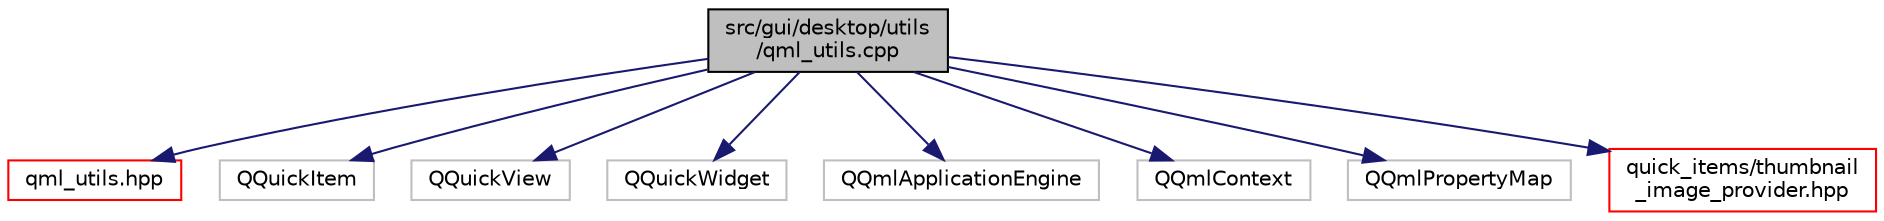 digraph "src/gui/desktop/utils/qml_utils.cpp"
{
 // LATEX_PDF_SIZE
  edge [fontname="Helvetica",fontsize="10",labelfontname="Helvetica",labelfontsize="10"];
  node [fontname="Helvetica",fontsize="10",shape=record];
  Node1 [label="src/gui/desktop/utils\l/qml_utils.cpp",height=0.2,width=0.4,color="black", fillcolor="grey75", style="filled", fontcolor="black",tooltip=" "];
  Node1 -> Node2 [color="midnightblue",fontsize="10",style="solid",fontname="Helvetica"];
  Node2 [label="qml_utils.hpp",height=0.2,width=0.4,color="red", fillcolor="white", style="filled",URL="$qml__utils_8hpp.html",tooltip=" "];
  Node1 -> Node47 [color="midnightblue",fontsize="10",style="solid",fontname="Helvetica"];
  Node47 [label="QQuickItem",height=0.2,width=0.4,color="grey75", fillcolor="white", style="filled",tooltip=" "];
  Node1 -> Node48 [color="midnightblue",fontsize="10",style="solid",fontname="Helvetica"];
  Node48 [label="QQuickView",height=0.2,width=0.4,color="grey75", fillcolor="white", style="filled",tooltip=" "];
  Node1 -> Node49 [color="midnightblue",fontsize="10",style="solid",fontname="Helvetica"];
  Node49 [label="QQuickWidget",height=0.2,width=0.4,color="grey75", fillcolor="white", style="filled",tooltip=" "];
  Node1 -> Node50 [color="midnightblue",fontsize="10",style="solid",fontname="Helvetica"];
  Node50 [label="QQmlApplicationEngine",height=0.2,width=0.4,color="grey75", fillcolor="white", style="filled",tooltip=" "];
  Node1 -> Node51 [color="midnightblue",fontsize="10",style="solid",fontname="Helvetica"];
  Node51 [label="QQmlContext",height=0.2,width=0.4,color="grey75", fillcolor="white", style="filled",tooltip=" "];
  Node1 -> Node52 [color="midnightblue",fontsize="10",style="solid",fontname="Helvetica"];
  Node52 [label="QQmlPropertyMap",height=0.2,width=0.4,color="grey75", fillcolor="white", style="filled",tooltip=" "];
  Node1 -> Node53 [color="midnightblue",fontsize="10",style="solid",fontname="Helvetica"];
  Node53 [label="quick_items/thumbnail\l_image_provider.hpp",height=0.2,width=0.4,color="red", fillcolor="white", style="filled",URL="$thumbnail__image__provider_8hpp.html",tooltip=" "];
}
